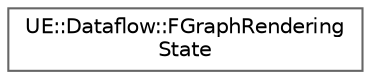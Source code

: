 digraph "Graphical Class Hierarchy"
{
 // INTERACTIVE_SVG=YES
 // LATEX_PDF_SIZE
  bgcolor="transparent";
  edge [fontname=Helvetica,fontsize=10,labelfontname=Helvetica,labelfontsize=10];
  node [fontname=Helvetica,fontsize=10,shape=box,height=0.2,width=0.4];
  rankdir="LR";
  Node0 [id="Node000000",label="UE::Dataflow::FGraphRendering\lState",height=0.2,width=0.4,color="grey40", fillcolor="white", style="filled",URL="$d7/d60/structUE_1_1Dataflow_1_1FGraphRenderingState.html",tooltip=" "];
}
